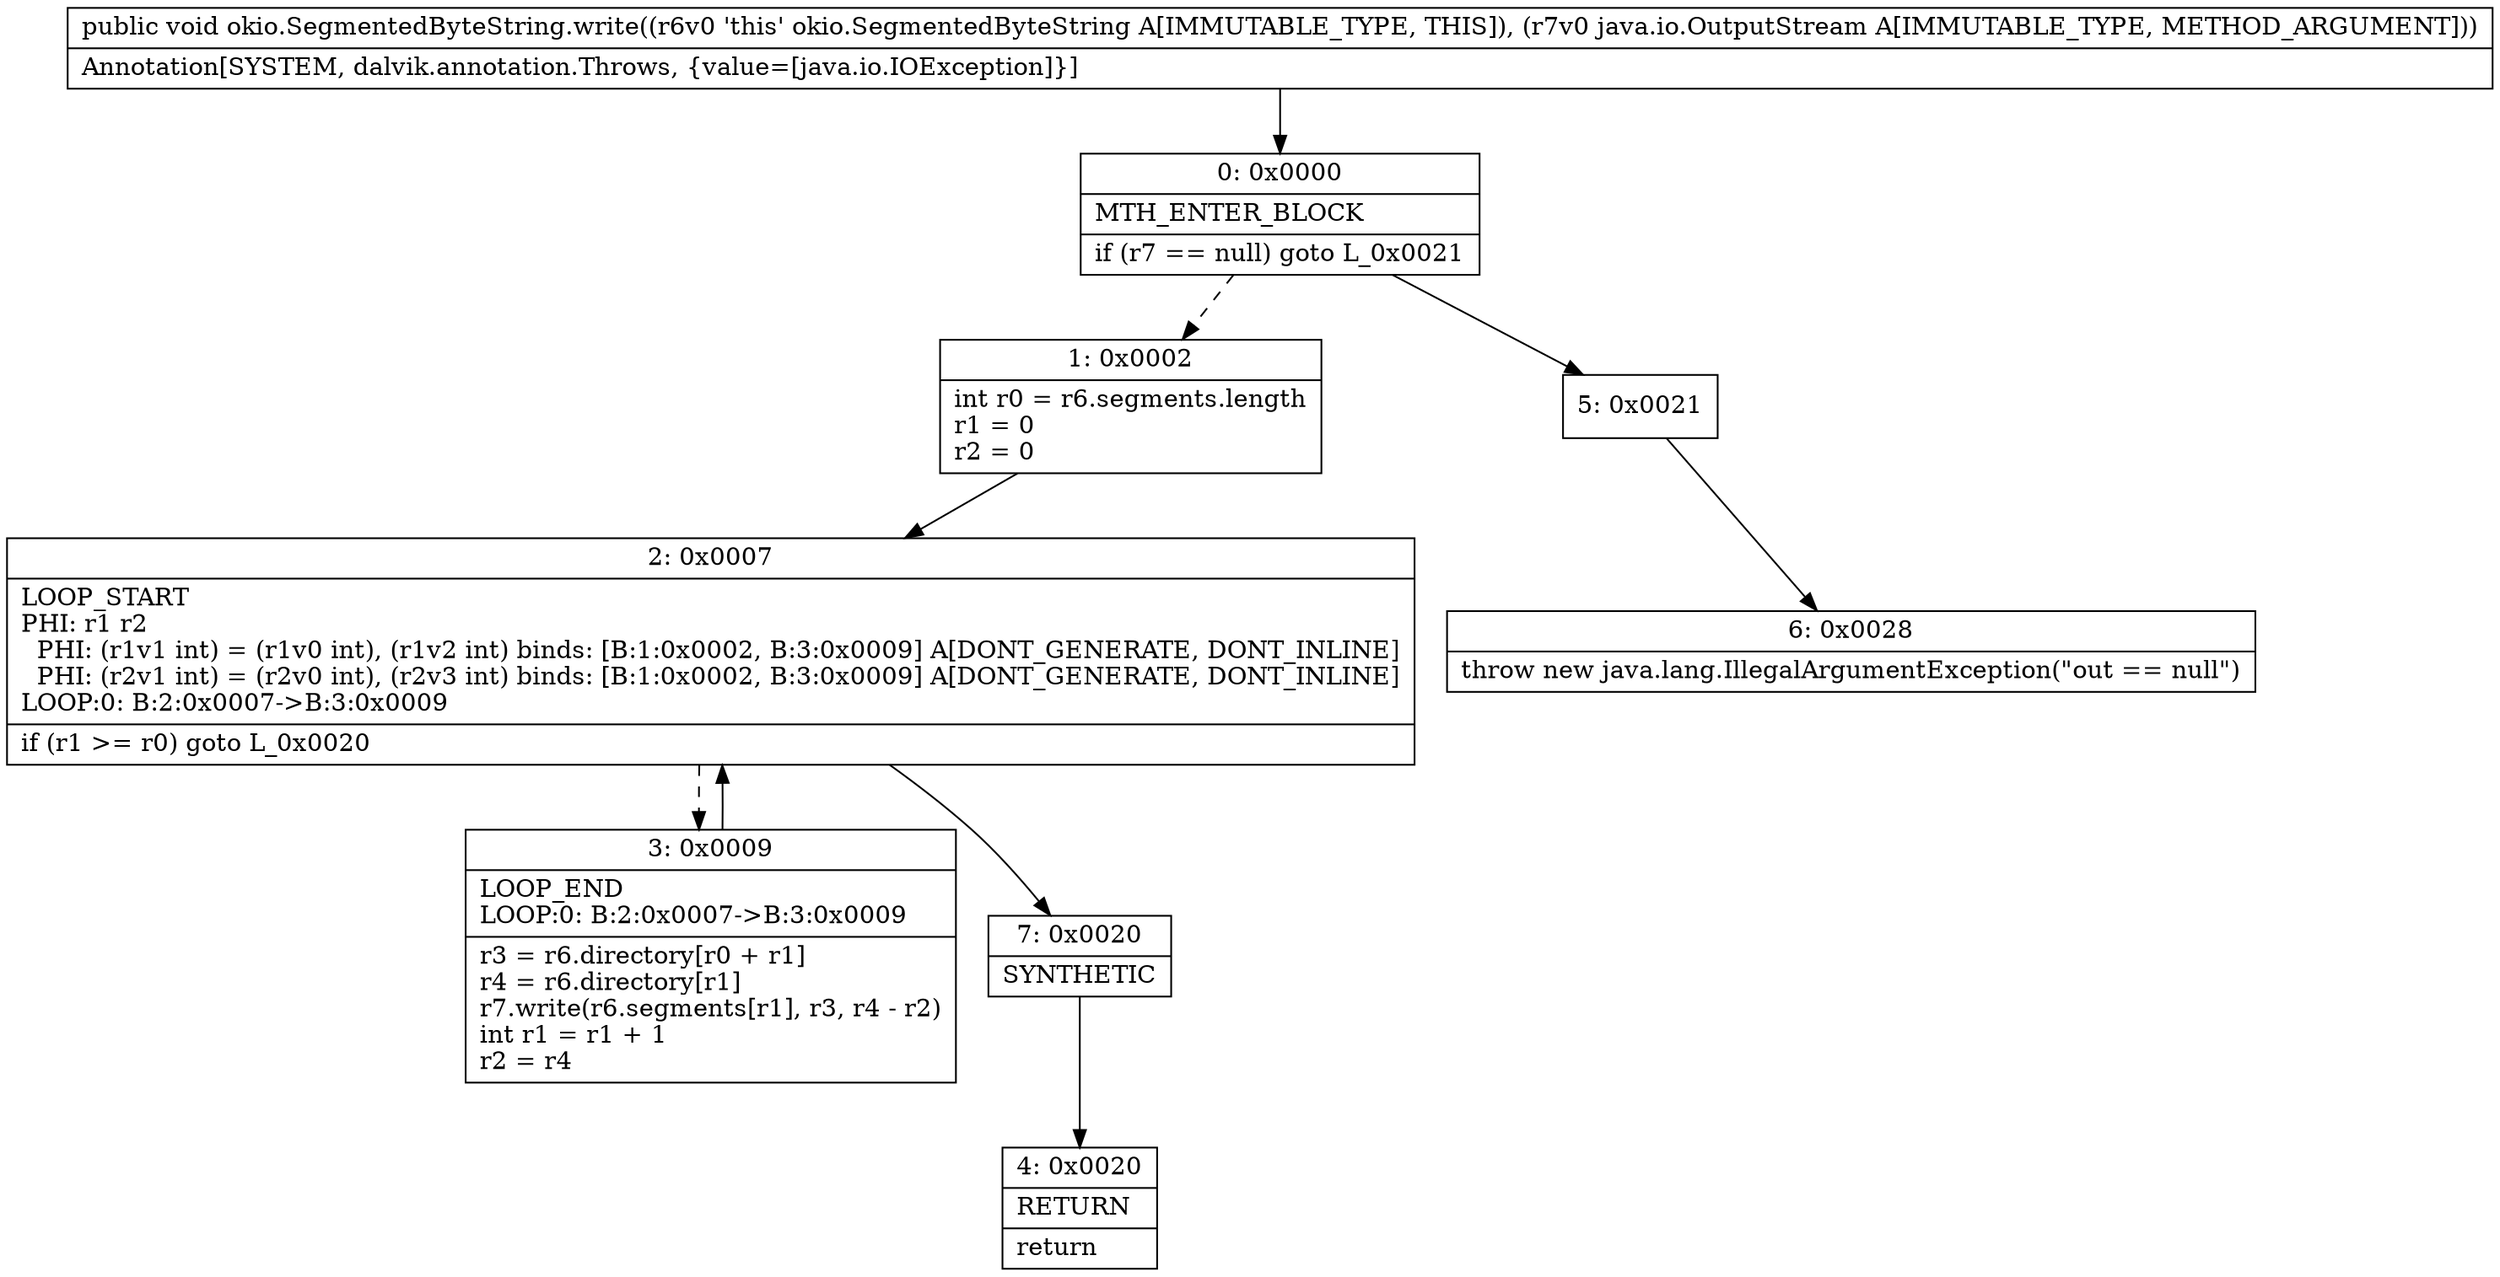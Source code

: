 digraph "CFG forokio.SegmentedByteString.write(Ljava\/io\/OutputStream;)V" {
Node_0 [shape=record,label="{0\:\ 0x0000|MTH_ENTER_BLOCK\l|if (r7 == null) goto L_0x0021\l}"];
Node_1 [shape=record,label="{1\:\ 0x0002|int r0 = r6.segments.length\lr1 = 0\lr2 = 0\l}"];
Node_2 [shape=record,label="{2\:\ 0x0007|LOOP_START\lPHI: r1 r2 \l  PHI: (r1v1 int) = (r1v0 int), (r1v2 int) binds: [B:1:0x0002, B:3:0x0009] A[DONT_GENERATE, DONT_INLINE]\l  PHI: (r2v1 int) = (r2v0 int), (r2v3 int) binds: [B:1:0x0002, B:3:0x0009] A[DONT_GENERATE, DONT_INLINE]\lLOOP:0: B:2:0x0007\-\>B:3:0x0009\l|if (r1 \>= r0) goto L_0x0020\l}"];
Node_3 [shape=record,label="{3\:\ 0x0009|LOOP_END\lLOOP:0: B:2:0x0007\-\>B:3:0x0009\l|r3 = r6.directory[r0 + r1]\lr4 = r6.directory[r1]\lr7.write(r6.segments[r1], r3, r4 \- r2)\lint r1 = r1 + 1\lr2 = r4\l}"];
Node_4 [shape=record,label="{4\:\ 0x0020|RETURN\l|return\l}"];
Node_5 [shape=record,label="{5\:\ 0x0021}"];
Node_6 [shape=record,label="{6\:\ 0x0028|throw new java.lang.IllegalArgumentException(\"out == null\")\l}"];
Node_7 [shape=record,label="{7\:\ 0x0020|SYNTHETIC\l}"];
MethodNode[shape=record,label="{public void okio.SegmentedByteString.write((r6v0 'this' okio.SegmentedByteString A[IMMUTABLE_TYPE, THIS]), (r7v0 java.io.OutputStream A[IMMUTABLE_TYPE, METHOD_ARGUMENT]))  | Annotation[SYSTEM, dalvik.annotation.Throws, \{value=[java.io.IOException]\}]\l}"];
MethodNode -> Node_0;
Node_0 -> Node_1[style=dashed];
Node_0 -> Node_5;
Node_1 -> Node_2;
Node_2 -> Node_3[style=dashed];
Node_2 -> Node_7;
Node_3 -> Node_2;
Node_5 -> Node_6;
Node_7 -> Node_4;
}

